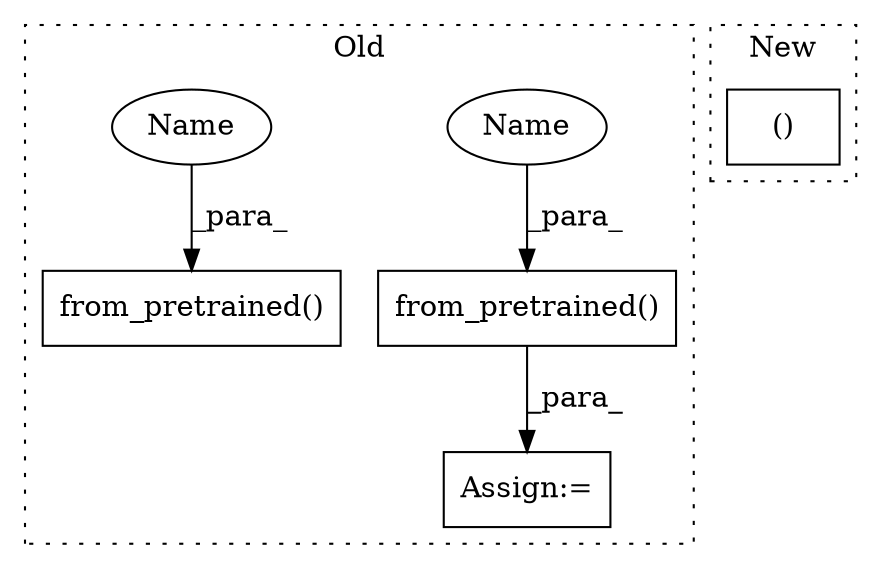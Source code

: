 digraph G {
subgraph cluster0 {
1 [label="from_pretrained()" a="75" s="3079,3123" l="26,1" shape="box"];
3 [label="Assign:=" a="68" s="3076" l="3" shape="box"];
4 [label="from_pretrained()" a="75" s="3250,3294" l="26,44" shape="box"];
5 [label="Name" a="87" s="3105" l="18" shape="ellipse"];
6 [label="Name" a="87" s="3276" l="18" shape="ellipse"];
label = "Old";
style="dotted";
}
subgraph cluster1 {
2 [label="()" a="54" s="2945" l="13" shape="box"];
label = "New";
style="dotted";
}
1 -> 3 [label="_para_"];
5 -> 1 [label="_para_"];
6 -> 4 [label="_para_"];
}